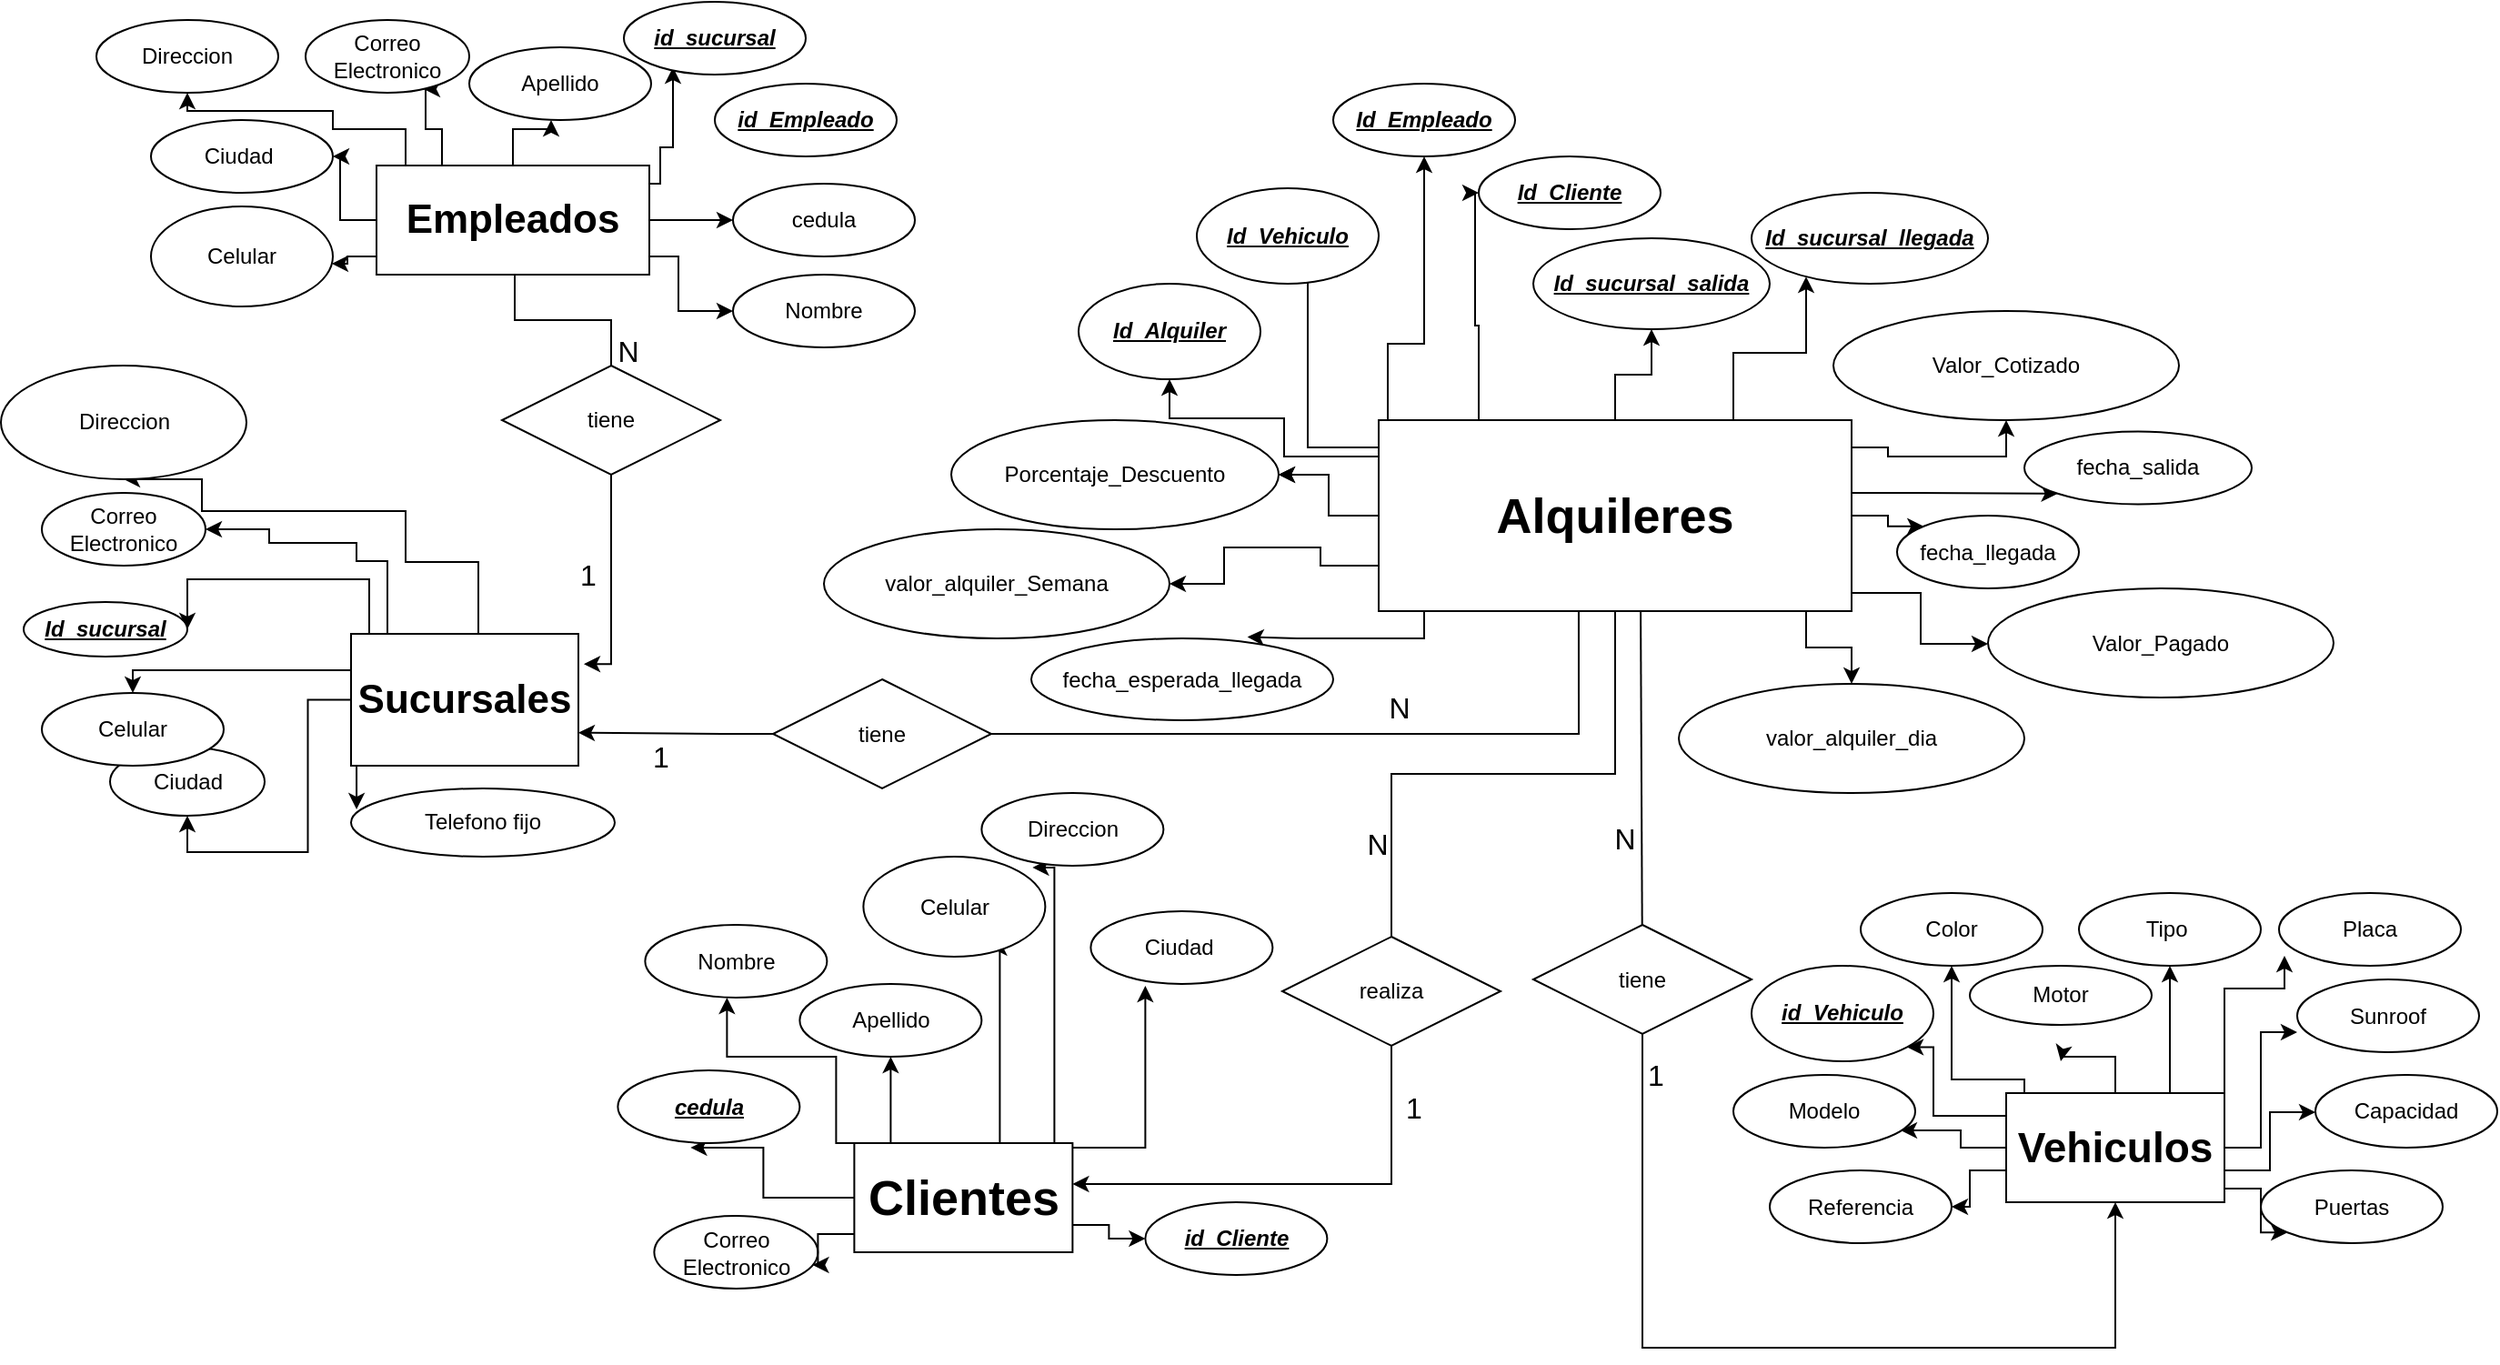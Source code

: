 <mxfile version="24.6.2" type="github">
  <diagram name="Página-1" id="tpEHTFUpxy3wLmJy6Rbm">
    <mxGraphModel dx="2191" dy="793" grid="0" gridSize="10" guides="1" tooltips="1" connect="1" arrows="1" fold="1" page="1" pageScale="1" pageWidth="827" pageHeight="1169" math="0" shadow="0">
      <root>
        <mxCell id="0" />
        <mxCell id="1" parent="0" />
        <mxCell id="yJ5vzZSeHwz34EKyvgHG-18" style="edgeStyle=orthogonalEdgeStyle;rounded=0;orthogonalLoop=1;jettySize=auto;html=1;entryX=0.5;entryY=1;entryDx=0;entryDy=0;" edge="1" parent="1" source="yJ5vzZSeHwz34EKyvgHG-6" target="yJ5vzZSeHwz34EKyvgHG-13">
          <mxGeometry relative="1" as="geometry" />
        </mxCell>
        <mxCell id="yJ5vzZSeHwz34EKyvgHG-21" style="edgeStyle=orthogonalEdgeStyle;rounded=0;orthogonalLoop=1;jettySize=auto;html=1;exitX=0;exitY=1;exitDx=0;exitDy=0;" edge="1" parent="1" source="yJ5vzZSeHwz34EKyvgHG-6" target="yJ5vzZSeHwz34EKyvgHG-14">
          <mxGeometry relative="1" as="geometry">
            <Array as="points">
              <mxPoint x="-150" y="457.5" />
              <mxPoint x="-150" y="457.5" />
            </Array>
          </mxGeometry>
        </mxCell>
        <mxCell id="yJ5vzZSeHwz34EKyvgHG-22" style="edgeStyle=orthogonalEdgeStyle;rounded=0;orthogonalLoop=1;jettySize=auto;html=1;entryX=1;entryY=0.5;entryDx=0;entryDy=0;" edge="1" parent="1" source="yJ5vzZSeHwz34EKyvgHG-6" target="yJ5vzZSeHwz34EKyvgHG-11">
          <mxGeometry relative="1" as="geometry">
            <Array as="points">
              <mxPoint x="-130" y="407.5" />
            </Array>
          </mxGeometry>
        </mxCell>
        <mxCell id="yJ5vzZSeHwz34EKyvgHG-24" style="edgeStyle=orthogonalEdgeStyle;rounded=0;orthogonalLoop=1;jettySize=auto;html=1;entryX=0.5;entryY=1;entryDx=0;entryDy=0;" edge="1" parent="1" source="yJ5vzZSeHwz34EKyvgHG-6" target="yJ5vzZSeHwz34EKyvgHG-15">
          <mxGeometry relative="1" as="geometry">
            <mxPoint x="-50" y="387.5" as="targetPoint" />
            <Array as="points">
              <mxPoint x="-70" y="398" />
              <mxPoint x="-110" y="398" />
              <mxPoint x="-110" y="370" />
              <mxPoint x="-222" y="370" />
            </Array>
          </mxGeometry>
        </mxCell>
        <mxCell id="yJ5vzZSeHwz34EKyvgHG-25" style="edgeStyle=orthogonalEdgeStyle;rounded=0;orthogonalLoop=1;jettySize=auto;html=1;entryX=0.021;entryY=0.307;entryDx=0;entryDy=0;entryPerimeter=0;exitX=1;exitY=0.25;exitDx=0;exitDy=0;" edge="1" parent="1" source="yJ5vzZSeHwz34EKyvgHG-6" target="yJ5vzZSeHwz34EKyvgHG-12">
          <mxGeometry relative="1" as="geometry">
            <Array as="points">
              <mxPoint x="-20" y="456" />
              <mxPoint x="-20" y="460" />
              <mxPoint x="-32" y="460" />
              <mxPoint x="-32" y="481" />
              <mxPoint x="-137" y="481" />
            </Array>
          </mxGeometry>
        </mxCell>
        <mxCell id="yJ5vzZSeHwz34EKyvgHG-6" value="&lt;b&gt;&lt;font style=&quot;font-size: 22px;&quot;&gt;Sucursales&lt;/font&gt;&lt;/b&gt;" style="whiteSpace=wrap;html=1;align=center;" vertex="1" parent="1">
          <mxGeometry x="-140" y="437.5" width="125" height="72.5" as="geometry" />
        </mxCell>
        <mxCell id="yJ5vzZSeHwz34EKyvgHG-35" style="edgeStyle=orthogonalEdgeStyle;rounded=0;orthogonalLoop=1;jettySize=auto;html=1;entryX=0;entryY=0.5;entryDx=0;entryDy=0;" edge="1" parent="1" source="yJ5vzZSeHwz34EKyvgHG-7" target="yJ5vzZSeHwz34EKyvgHG-28">
          <mxGeometry relative="1" as="geometry">
            <Array as="points">
              <mxPoint x="40" y="230" />
              <mxPoint x="40" y="260" />
            </Array>
          </mxGeometry>
        </mxCell>
        <mxCell id="yJ5vzZSeHwz34EKyvgHG-37" style="edgeStyle=orthogonalEdgeStyle;rounded=0;orthogonalLoop=1;jettySize=auto;html=1;entryX=0.5;entryY=1;entryDx=0;entryDy=0;" edge="1" parent="1" source="yJ5vzZSeHwz34EKyvgHG-7" target="yJ5vzZSeHwz34EKyvgHG-26">
          <mxGeometry relative="1" as="geometry">
            <mxPoint x="-110" y="160" as="targetPoint" />
            <Array as="points">
              <mxPoint x="-110" y="160" />
              <mxPoint x="-150" y="160" />
              <mxPoint x="-150" y="150" />
              <mxPoint x="-230" y="150" />
            </Array>
          </mxGeometry>
        </mxCell>
        <mxCell id="yJ5vzZSeHwz34EKyvgHG-38" style="edgeStyle=orthogonalEdgeStyle;rounded=0;orthogonalLoop=1;jettySize=auto;html=1;entryX=0.722;entryY=0.95;entryDx=0;entryDy=0;entryPerimeter=0;" edge="1" parent="1" source="yJ5vzZSeHwz34EKyvgHG-7" target="yJ5vzZSeHwz34EKyvgHG-34">
          <mxGeometry relative="1" as="geometry">
            <mxPoint x="-100" y="150" as="targetPoint" />
            <Array as="points">
              <mxPoint x="-90" y="160" />
              <mxPoint x="-99" y="160" />
            </Array>
          </mxGeometry>
        </mxCell>
        <mxCell id="yJ5vzZSeHwz34EKyvgHG-39" style="edgeStyle=orthogonalEdgeStyle;rounded=0;orthogonalLoop=1;jettySize=auto;html=1;entryX=0.27;entryY=0.9;entryDx=0;entryDy=0;entryPerimeter=0;" edge="1" parent="1" source="yJ5vzZSeHwz34EKyvgHG-7" target="yJ5vzZSeHwz34EKyvgHG-30">
          <mxGeometry relative="1" as="geometry">
            <Array as="points">
              <mxPoint x="30" y="190" />
              <mxPoint x="30" y="170" />
              <mxPoint x="37" y="170" />
            </Array>
          </mxGeometry>
        </mxCell>
        <mxCell id="yJ5vzZSeHwz34EKyvgHG-40" style="edgeStyle=orthogonalEdgeStyle;rounded=0;orthogonalLoop=1;jettySize=auto;html=1;entryX=0;entryY=0.5;entryDx=0;entryDy=0;" edge="1" parent="1" target="yJ5vzZSeHwz34EKyvgHG-29">
          <mxGeometry relative="1" as="geometry">
            <mxPoint x="-30" y="210" as="sourcePoint" />
            <mxPoint x="100" y="190" as="targetPoint" />
            <Array as="points">
              <mxPoint x="60" y="210" />
              <mxPoint x="60" y="210" />
            </Array>
          </mxGeometry>
        </mxCell>
        <mxCell id="yJ5vzZSeHwz34EKyvgHG-42" style="edgeStyle=orthogonalEdgeStyle;rounded=0;orthogonalLoop=1;jettySize=auto;html=1;entryX=0.45;entryY=1;entryDx=0;entryDy=0;entryPerimeter=0;" edge="1" parent="1" source="yJ5vzZSeHwz34EKyvgHG-7" target="yJ5vzZSeHwz34EKyvgHG-27">
          <mxGeometry relative="1" as="geometry">
            <Array as="points" />
          </mxGeometry>
        </mxCell>
        <mxCell id="yJ5vzZSeHwz34EKyvgHG-7" value="&lt;font style=&quot;font-size: 22px;&quot;&gt;Empleados&lt;/font&gt;" style="whiteSpace=wrap;html=1;align=center;fontStyle=1;fontSize=17;" vertex="1" parent="1">
          <mxGeometry x="-126" y="180" width="150" height="60" as="geometry" />
        </mxCell>
        <mxCell id="yJ5vzZSeHwz34EKyvgHG-50" style="edgeStyle=orthogonalEdgeStyle;rounded=0;orthogonalLoop=1;jettySize=auto;html=1;" edge="1" parent="1" source="yJ5vzZSeHwz34EKyvgHG-8">
          <mxGeometry relative="1" as="geometry">
            <mxPoint x="46.69" y="720" as="targetPoint" />
            <Array as="points">
              <mxPoint x="86.69" y="747.5" />
            </Array>
          </mxGeometry>
        </mxCell>
        <mxCell id="yJ5vzZSeHwz34EKyvgHG-52" style="edgeStyle=orthogonalEdgeStyle;rounded=0;orthogonalLoop=1;jettySize=auto;html=1;entryX=0.5;entryY=1;entryDx=0;entryDy=0;" edge="1" parent="1" source="yJ5vzZSeHwz34EKyvgHG-8" target="yJ5vzZSeHwz34EKyvgHG-45">
          <mxGeometry relative="1" as="geometry">
            <Array as="points">
              <mxPoint x="156.69" y="680" />
              <mxPoint x="156.69" y="680" />
            </Array>
          </mxGeometry>
        </mxCell>
        <mxCell id="yJ5vzZSeHwz34EKyvgHG-53" style="edgeStyle=orthogonalEdgeStyle;rounded=0;orthogonalLoop=1;jettySize=auto;html=1;entryX=0.7;entryY=0.909;entryDx=0;entryDy=0;entryPerimeter=0;" edge="1" parent="1" source="yJ5vzZSeHwz34EKyvgHG-8" target="yJ5vzZSeHwz34EKyvgHG-48">
          <mxGeometry relative="1" as="geometry">
            <Array as="points">
              <mxPoint x="216.69" y="610" />
            </Array>
          </mxGeometry>
        </mxCell>
        <mxCell id="yJ5vzZSeHwz34EKyvgHG-54" style="edgeStyle=orthogonalEdgeStyle;rounded=0;orthogonalLoop=1;jettySize=auto;html=1;entryX=0.28;entryY=1.025;entryDx=0;entryDy=0;entryPerimeter=0;" edge="1" parent="1" source="yJ5vzZSeHwz34EKyvgHG-8" target="yJ5vzZSeHwz34EKyvgHG-46">
          <mxGeometry relative="1" as="geometry">
            <mxPoint x="246.69" y="640" as="targetPoint" />
            <Array as="points">
              <mxPoint x="246.69" y="566" />
            </Array>
          </mxGeometry>
        </mxCell>
        <mxCell id="yJ5vzZSeHwz34EKyvgHG-140" style="edgeStyle=orthogonalEdgeStyle;rounded=0;orthogonalLoop=1;jettySize=auto;html=1;exitX=1;exitY=0.75;exitDx=0;exitDy=0;entryX=0;entryY=0.5;entryDx=0;entryDy=0;" edge="1" parent="1" source="yJ5vzZSeHwz34EKyvgHG-8" target="yJ5vzZSeHwz34EKyvgHG-70">
          <mxGeometry relative="1" as="geometry" />
        </mxCell>
        <mxCell id="yJ5vzZSeHwz34EKyvgHG-8" value="&lt;font style=&quot;font-size: 27px;&quot;&gt;&lt;b&gt;Clientes&lt;/b&gt;&lt;/font&gt;" style="whiteSpace=wrap;html=1;align=center;" vertex="1" parent="1">
          <mxGeometry x="136.69" y="717.5" width="120" height="60" as="geometry" />
        </mxCell>
        <mxCell id="yJ5vzZSeHwz34EKyvgHG-108" style="edgeStyle=orthogonalEdgeStyle;rounded=0;orthogonalLoop=1;jettySize=auto;html=1;" edge="1" parent="1" source="yJ5vzZSeHwz34EKyvgHG-9" target="yJ5vzZSeHwz34EKyvgHG-96">
          <mxGeometry relative="1" as="geometry">
            <Array as="points">
              <mxPoint x="620" y="283" />
              <mxPoint x="660" y="283" />
            </Array>
          </mxGeometry>
        </mxCell>
        <mxCell id="yJ5vzZSeHwz34EKyvgHG-110" style="edgeStyle=orthogonalEdgeStyle;rounded=0;orthogonalLoop=1;jettySize=auto;html=1;" edge="1" parent="1" source="yJ5vzZSeHwz34EKyvgHG-9" target="yJ5vzZSeHwz34EKyvgHG-102">
          <mxGeometry relative="1" as="geometry">
            <Array as="points">
              <mxPoint x="705" y="335" />
              <mxPoint x="705" y="340" />
              <mxPoint x="770" y="340" />
            </Array>
          </mxGeometry>
        </mxCell>
        <mxCell id="yJ5vzZSeHwz34EKyvgHG-111" style="edgeStyle=orthogonalEdgeStyle;rounded=0;orthogonalLoop=1;jettySize=auto;html=1;entryX=0;entryY=1;entryDx=0;entryDy=0;" edge="1" parent="1" source="yJ5vzZSeHwz34EKyvgHG-9" target="yJ5vzZSeHwz34EKyvgHG-98">
          <mxGeometry relative="1" as="geometry">
            <Array as="points">
              <mxPoint x="720" y="360" />
              <mxPoint x="720" y="360" />
            </Array>
          </mxGeometry>
        </mxCell>
        <mxCell id="yJ5vzZSeHwz34EKyvgHG-112" style="edgeStyle=orthogonalEdgeStyle;rounded=0;orthogonalLoop=1;jettySize=auto;html=1;entryX=0;entryY=0;entryDx=0;entryDy=0;" edge="1" parent="1" source="yJ5vzZSeHwz34EKyvgHG-9" target="yJ5vzZSeHwz34EKyvgHG-99">
          <mxGeometry relative="1" as="geometry" />
        </mxCell>
        <mxCell id="yJ5vzZSeHwz34EKyvgHG-113" style="edgeStyle=orthogonalEdgeStyle;rounded=0;orthogonalLoop=1;jettySize=auto;html=1;" edge="1" parent="1" source="yJ5vzZSeHwz34EKyvgHG-9" target="yJ5vzZSeHwz34EKyvgHG-103">
          <mxGeometry relative="1" as="geometry">
            <Array as="points">
              <mxPoint x="723" y="415" />
              <mxPoint x="723" y="443" />
            </Array>
          </mxGeometry>
        </mxCell>
        <mxCell id="yJ5vzZSeHwz34EKyvgHG-114" style="edgeStyle=orthogonalEdgeStyle;rounded=0;orthogonalLoop=1;jettySize=auto;html=1;" edge="1" parent="1" source="yJ5vzZSeHwz34EKyvgHG-9" target="yJ5vzZSeHwz34EKyvgHG-101">
          <mxGeometry relative="1" as="geometry">
            <Array as="points">
              <mxPoint x="660" y="445" />
              <mxPoint x="685" y="445" />
            </Array>
          </mxGeometry>
        </mxCell>
        <mxCell id="yJ5vzZSeHwz34EKyvgHG-116" style="edgeStyle=orthogonalEdgeStyle;rounded=0;orthogonalLoop=1;jettySize=auto;html=1;entryX=1;entryY=0.5;entryDx=0;entryDy=0;" edge="1" parent="1" source="yJ5vzZSeHwz34EKyvgHG-9" target="yJ5vzZSeHwz34EKyvgHG-104">
          <mxGeometry relative="1" as="geometry">
            <mxPoint x="360" y="455" as="targetPoint" />
            <Array as="points">
              <mxPoint x="393" y="400" />
              <mxPoint x="393" y="390" />
              <mxPoint x="340" y="390" />
            </Array>
          </mxGeometry>
        </mxCell>
        <mxCell id="yJ5vzZSeHwz34EKyvgHG-118" style="edgeStyle=orthogonalEdgeStyle;rounded=0;orthogonalLoop=1;jettySize=auto;html=1;" edge="1" parent="1" source="yJ5vzZSeHwz34EKyvgHG-9" target="yJ5vzZSeHwz34EKyvgHG-95">
          <mxGeometry relative="1" as="geometry" />
        </mxCell>
        <mxCell id="yJ5vzZSeHwz34EKyvgHG-119" style="edgeStyle=orthogonalEdgeStyle;rounded=0;orthogonalLoop=1;jettySize=auto;html=1;" edge="1" parent="1" source="yJ5vzZSeHwz34EKyvgHG-9" target="yJ5vzZSeHwz34EKyvgHG-105">
          <mxGeometry relative="1" as="geometry" />
        </mxCell>
        <mxCell id="yJ5vzZSeHwz34EKyvgHG-120" style="edgeStyle=orthogonalEdgeStyle;rounded=0;orthogonalLoop=1;jettySize=auto;html=1;" edge="1" parent="1" source="yJ5vzZSeHwz34EKyvgHG-9" target="yJ5vzZSeHwz34EKyvgHG-97">
          <mxGeometry relative="1" as="geometry">
            <Array as="points">
              <mxPoint x="373" y="340" />
              <mxPoint x="373" y="319" />
              <mxPoint x="310" y="319" />
            </Array>
          </mxGeometry>
        </mxCell>
        <mxCell id="yJ5vzZSeHwz34EKyvgHG-121" value="" style="edgeStyle=orthogonalEdgeStyle;rounded=0;orthogonalLoop=1;jettySize=auto;html=1;" edge="1" parent="1" source="yJ5vzZSeHwz34EKyvgHG-9" target="yJ5vzZSeHwz34EKyvgHG-105">
          <mxGeometry relative="1" as="geometry" />
        </mxCell>
        <mxCell id="yJ5vzZSeHwz34EKyvgHG-122" style="edgeStyle=orthogonalEdgeStyle;rounded=0;orthogonalLoop=1;jettySize=auto;html=1;entryX=1;entryY=1;entryDx=0;entryDy=0;" edge="1" parent="1" source="yJ5vzZSeHwz34EKyvgHG-9" target="yJ5vzZSeHwz34EKyvgHG-93">
          <mxGeometry relative="1" as="geometry">
            <Array as="points">
              <mxPoint x="386" y="335" />
            </Array>
          </mxGeometry>
        </mxCell>
        <mxCell id="yJ5vzZSeHwz34EKyvgHG-135" style="edgeStyle=orthogonalEdgeStyle;rounded=0;orthogonalLoop=1;jettySize=auto;html=1;exitX=0.5;exitY=1;exitDx=0;exitDy=0;entryX=0.5;entryY=1;entryDx=0;entryDy=0;" edge="1" parent="1" source="yJ5vzZSeHwz34EKyvgHG-136" target="yJ5vzZSeHwz34EKyvgHG-10">
          <mxGeometry relative="1" as="geometry">
            <Array as="points">
              <mxPoint x="570" y="830" />
              <mxPoint x="830" y="830" />
            </Array>
          </mxGeometry>
        </mxCell>
        <mxCell id="yJ5vzZSeHwz34EKyvgHG-142" style="edgeStyle=orthogonalEdgeStyle;rounded=0;orthogonalLoop=1;jettySize=auto;html=1;strokeColor=default;endArrow=none;endFill=0;" edge="1" parent="1" source="yJ5vzZSeHwz34EKyvgHG-9" target="yJ5vzZSeHwz34EKyvgHG-141">
          <mxGeometry relative="1" as="geometry" />
        </mxCell>
        <mxCell id="yJ5vzZSeHwz34EKyvgHG-9" value="&lt;b&gt;&lt;font style=&quot;font-size: 27px;&quot;&gt;Alquileres&lt;/font&gt;&lt;/b&gt;" style="whiteSpace=wrap;html=1;align=center;" vertex="1" parent="1">
          <mxGeometry x="425" y="320" width="260" height="105" as="geometry" />
        </mxCell>
        <mxCell id="yJ5vzZSeHwz34EKyvgHG-73" style="edgeStyle=orthogonalEdgeStyle;rounded=0;orthogonalLoop=1;jettySize=auto;html=1;entryX=1;entryY=1;entryDx=0;entryDy=0;" edge="1" parent="1" source="yJ5vzZSeHwz34EKyvgHG-10" target="yJ5vzZSeHwz34EKyvgHG-72">
          <mxGeometry relative="1" as="geometry">
            <Array as="points">
              <mxPoint x="730" y="702.5" />
              <mxPoint x="730" y="664.5" />
            </Array>
          </mxGeometry>
        </mxCell>
        <mxCell id="yJ5vzZSeHwz34EKyvgHG-76" style="edgeStyle=orthogonalEdgeStyle;rounded=0;orthogonalLoop=1;jettySize=auto;html=1;" edge="1" parent="1" source="yJ5vzZSeHwz34EKyvgHG-10" target="yJ5vzZSeHwz34EKyvgHG-65">
          <mxGeometry relative="1" as="geometry">
            <Array as="points">
              <mxPoint x="750" y="732.5" />
              <mxPoint x="750" y="752.5" />
            </Array>
          </mxGeometry>
        </mxCell>
        <mxCell id="yJ5vzZSeHwz34EKyvgHG-77" style="edgeStyle=orthogonalEdgeStyle;rounded=0;orthogonalLoop=1;jettySize=auto;html=1;" edge="1" parent="1" source="yJ5vzZSeHwz34EKyvgHG-10">
          <mxGeometry relative="1" as="geometry">
            <mxPoint x="800" y="672.5" as="targetPoint" />
          </mxGeometry>
        </mxCell>
        <mxCell id="yJ5vzZSeHwz34EKyvgHG-78" style="edgeStyle=orthogonalEdgeStyle;rounded=0;orthogonalLoop=1;jettySize=auto;html=1;entryX=0.5;entryY=1;entryDx=0;entryDy=0;" edge="1" parent="1" source="yJ5vzZSeHwz34EKyvgHG-10" target="yJ5vzZSeHwz34EKyvgHG-59">
          <mxGeometry relative="1" as="geometry">
            <Array as="points">
              <mxPoint x="780" y="682.5" />
              <mxPoint x="740" y="682.5" />
            </Array>
          </mxGeometry>
        </mxCell>
        <mxCell id="yJ5vzZSeHwz34EKyvgHG-79" style="edgeStyle=orthogonalEdgeStyle;rounded=0;orthogonalLoop=1;jettySize=auto;html=1;" edge="1" parent="1" source="yJ5vzZSeHwz34EKyvgHG-10" target="yJ5vzZSeHwz34EKyvgHG-67">
          <mxGeometry relative="1" as="geometry">
            <Array as="points">
              <mxPoint x="860" y="672.5" />
              <mxPoint x="860" y="672.5" />
            </Array>
          </mxGeometry>
        </mxCell>
        <mxCell id="yJ5vzZSeHwz34EKyvgHG-82" style="edgeStyle=orthogonalEdgeStyle;rounded=0;orthogonalLoop=1;jettySize=auto;html=1;" edge="1" parent="1" source="yJ5vzZSeHwz34EKyvgHG-10" target="yJ5vzZSeHwz34EKyvgHG-62">
          <mxGeometry relative="1" as="geometry">
            <Array as="points">
              <mxPoint x="915" y="732.5" />
              <mxPoint x="915" y="700.5" />
            </Array>
          </mxGeometry>
        </mxCell>
        <mxCell id="yJ5vzZSeHwz34EKyvgHG-83" style="edgeStyle=orthogonalEdgeStyle;rounded=0;orthogonalLoop=1;jettySize=auto;html=1;entryX=0;entryY=1;entryDx=0;entryDy=0;" edge="1" parent="1" source="yJ5vzZSeHwz34EKyvgHG-10" target="yJ5vzZSeHwz34EKyvgHG-63">
          <mxGeometry relative="1" as="geometry">
            <Array as="points">
              <mxPoint x="910" y="742.5" />
              <mxPoint x="910" y="766.5" />
            </Array>
          </mxGeometry>
        </mxCell>
        <mxCell id="yJ5vzZSeHwz34EKyvgHG-10" value="&lt;font style=&quot;font-size: 23px;&quot;&gt;&lt;b&gt;Vehiculos&lt;/b&gt;&lt;/font&gt;" style="whiteSpace=wrap;html=1;align=center;" vertex="1" parent="1">
          <mxGeometry x="770" y="690" width="120" height="60" as="geometry" />
        </mxCell>
        <mxCell id="yJ5vzZSeHwz34EKyvgHG-11" value="&lt;b&gt;&lt;i&gt;&lt;u&gt;Id_sucursal&lt;/u&gt;&lt;/i&gt;&lt;/b&gt;" style="ellipse;whiteSpace=wrap;html=1;align=center;" vertex="1" parent="1">
          <mxGeometry x="-320" y="420" width="90" height="30" as="geometry" />
        </mxCell>
        <mxCell id="yJ5vzZSeHwz34EKyvgHG-12" value="Telefono fijo" style="ellipse;whiteSpace=wrap;html=1;align=center;" vertex="1" parent="1">
          <mxGeometry x="-140" y="522.5" width="145" height="37.5" as="geometry" />
        </mxCell>
        <mxCell id="yJ5vzZSeHwz34EKyvgHG-13" value="Ciudad" style="ellipse;whiteSpace=wrap;html=1;align=center;" vertex="1" parent="1">
          <mxGeometry x="-272.5" y="500" width="85" height="37.5" as="geometry" />
        </mxCell>
        <mxCell id="yJ5vzZSeHwz34EKyvgHG-14" value="Celular" style="ellipse;whiteSpace=wrap;html=1;align=center;" vertex="1" parent="1">
          <mxGeometry x="-310" y="470" width="100" height="40" as="geometry" />
        </mxCell>
        <mxCell id="yJ5vzZSeHwz34EKyvgHG-15" value="Direccion" style="ellipse;whiteSpace=wrap;html=1;align=center;" vertex="1" parent="1">
          <mxGeometry x="-332.5" y="290" width="135" height="62.5" as="geometry" />
        </mxCell>
        <mxCell id="yJ5vzZSeHwz34EKyvgHG-17" value="Correo Electronico" style="ellipse;whiteSpace=wrap;html=1;align=center;" vertex="1" parent="1">
          <mxGeometry x="-310" y="360" width="90" height="40" as="geometry" />
        </mxCell>
        <mxCell id="yJ5vzZSeHwz34EKyvgHG-23" style="edgeStyle=orthogonalEdgeStyle;rounded=0;orthogonalLoop=1;jettySize=auto;html=1;" edge="1" parent="1" source="yJ5vzZSeHwz34EKyvgHG-6" target="yJ5vzZSeHwz34EKyvgHG-17">
          <mxGeometry relative="1" as="geometry">
            <Array as="points">
              <mxPoint x="-120" y="397.5" />
              <mxPoint x="-137" y="397.5" />
              <mxPoint x="-137" y="387.5" />
              <mxPoint x="-185" y="387.5" />
            </Array>
          </mxGeometry>
        </mxCell>
        <mxCell id="yJ5vzZSeHwz34EKyvgHG-26" value="Direccion" style="ellipse;whiteSpace=wrap;html=1;align=center;" vertex="1" parent="1">
          <mxGeometry x="-280" y="100" width="100" height="40" as="geometry" />
        </mxCell>
        <mxCell id="yJ5vzZSeHwz34EKyvgHG-27" value="Apellido" style="ellipse;whiteSpace=wrap;html=1;align=center;" vertex="1" parent="1">
          <mxGeometry x="-75" y="115" width="100" height="40" as="geometry" />
        </mxCell>
        <mxCell id="yJ5vzZSeHwz34EKyvgHG-28" value="Nombre" style="ellipse;whiteSpace=wrap;html=1;align=center;" vertex="1" parent="1">
          <mxGeometry x="70" y="240" width="100" height="40" as="geometry" />
        </mxCell>
        <mxCell id="yJ5vzZSeHwz34EKyvgHG-29" value="&lt;span style=&quot;font-weight: normal;&quot;&gt;cedula&lt;/span&gt;" style="ellipse;whiteSpace=wrap;html=1;align=center;fontStyle=1" vertex="1" parent="1">
          <mxGeometry x="70" y="190" width="100" height="40" as="geometry" />
        </mxCell>
        <mxCell id="yJ5vzZSeHwz34EKyvgHG-30" value="&lt;b&gt;&lt;i&gt;&lt;u&gt;id_sucursal&lt;/u&gt;&lt;/i&gt;&lt;/b&gt;" style="ellipse;whiteSpace=wrap;html=1;align=center;" vertex="1" parent="1">
          <mxGeometry x="10" y="90" width="100" height="40" as="geometry" />
        </mxCell>
        <mxCell id="yJ5vzZSeHwz34EKyvgHG-33" value="Celular" style="ellipse;whiteSpace=wrap;html=1;align=center;" vertex="1" parent="1">
          <mxGeometry x="-250" y="202.5" width="100" height="55" as="geometry" />
        </mxCell>
        <mxCell id="yJ5vzZSeHwz34EKyvgHG-34" value="Correo Electronico" style="ellipse;whiteSpace=wrap;html=1;align=center;" vertex="1" parent="1">
          <mxGeometry x="-165" y="100" width="90" height="40" as="geometry" />
        </mxCell>
        <mxCell id="yJ5vzZSeHwz34EKyvgHG-36" style="edgeStyle=orthogonalEdgeStyle;rounded=0;orthogonalLoop=1;jettySize=auto;html=1;" edge="1" parent="1" source="yJ5vzZSeHwz34EKyvgHG-7" target="yJ5vzZSeHwz34EKyvgHG-33">
          <mxGeometry relative="1" as="geometry">
            <Array as="points">
              <mxPoint x="-142" y="230" />
              <mxPoint x="-142" y="234" />
            </Array>
          </mxGeometry>
        </mxCell>
        <mxCell id="yJ5vzZSeHwz34EKyvgHG-41" value="" style="edgeStyle=orthogonalEdgeStyle;rounded=0;orthogonalLoop=1;jettySize=auto;html=1;" edge="1" parent="1" source="yJ5vzZSeHwz34EKyvgHG-7" target="yJ5vzZSeHwz34EKyvgHG-32">
          <mxGeometry relative="1" as="geometry">
            <mxPoint x="-110" y="210" as="sourcePoint" />
            <mxPoint x="-230" y="140" as="targetPoint" />
          </mxGeometry>
        </mxCell>
        <mxCell id="yJ5vzZSeHwz34EKyvgHG-32" value="Ciudad&amp;nbsp;" style="ellipse;whiteSpace=wrap;html=1;align=center;" vertex="1" parent="1">
          <mxGeometry x="-250" y="155" width="100" height="40" as="geometry" />
        </mxCell>
        <mxCell id="yJ5vzZSeHwz34EKyvgHG-43" value="&lt;i&gt;&lt;u&gt;cedula&lt;/u&gt;&lt;/i&gt;" style="ellipse;whiteSpace=wrap;html=1;align=center;fontStyle=1" vertex="1" parent="1">
          <mxGeometry x="6.69" y="677.5" width="100" height="40" as="geometry" />
        </mxCell>
        <mxCell id="yJ5vzZSeHwz34EKyvgHG-44" value="Nombre" style="ellipse;whiteSpace=wrap;html=1;align=center;" vertex="1" parent="1">
          <mxGeometry x="21.69" y="597.5" width="100" height="40" as="geometry" />
        </mxCell>
        <mxCell id="yJ5vzZSeHwz34EKyvgHG-45" value="Apellido" style="ellipse;whiteSpace=wrap;html=1;align=center;" vertex="1" parent="1">
          <mxGeometry x="106.69" y="630" width="100" height="40" as="geometry" />
        </mxCell>
        <mxCell id="yJ5vzZSeHwz34EKyvgHG-46" value="Direccion" style="ellipse;whiteSpace=wrap;html=1;align=center;" vertex="1" parent="1">
          <mxGeometry x="206.69" y="525" width="100" height="40" as="geometry" />
        </mxCell>
        <mxCell id="yJ5vzZSeHwz34EKyvgHG-47" value="Ciudad&amp;nbsp;" style="ellipse;whiteSpace=wrap;html=1;align=center;" vertex="1" parent="1">
          <mxGeometry x="266.69" y="590" width="100" height="40" as="geometry" />
        </mxCell>
        <mxCell id="yJ5vzZSeHwz34EKyvgHG-48" value="Celular" style="ellipse;whiteSpace=wrap;html=1;align=center;" vertex="1" parent="1">
          <mxGeometry x="141.69" y="560" width="100" height="55" as="geometry" />
        </mxCell>
        <mxCell id="yJ5vzZSeHwz34EKyvgHG-49" value="Correo Electronico" style="ellipse;whiteSpace=wrap;html=1;align=center;" vertex="1" parent="1">
          <mxGeometry x="26.69" y="757.5" width="90" height="40" as="geometry" />
        </mxCell>
        <mxCell id="yJ5vzZSeHwz34EKyvgHG-51" style="edgeStyle=orthogonalEdgeStyle;rounded=0;orthogonalLoop=1;jettySize=auto;html=1;entryX=0.59;entryY=1;entryDx=0;entryDy=0;entryPerimeter=0;" edge="1" parent="1">
          <mxGeometry relative="1" as="geometry">
            <mxPoint x="182.69" y="717.5" as="sourcePoint" />
            <mxPoint x="66.69" y="637.5" as="targetPoint" />
            <Array as="points">
              <mxPoint x="126.69" y="718" />
              <mxPoint x="126.69" y="670" />
              <mxPoint x="66.69" y="670" />
            </Array>
          </mxGeometry>
        </mxCell>
        <mxCell id="yJ5vzZSeHwz34EKyvgHG-55" style="edgeStyle=orthogonalEdgeStyle;rounded=0;orthogonalLoop=1;jettySize=auto;html=1;entryX=0.967;entryY=0.675;entryDx=0;entryDy=0;entryPerimeter=0;" edge="1" parent="1" source="yJ5vzZSeHwz34EKyvgHG-8" target="yJ5vzZSeHwz34EKyvgHG-49">
          <mxGeometry relative="1" as="geometry">
            <Array as="points">
              <mxPoint x="116.69" y="767.5" />
              <mxPoint x="116.69" y="784.5" />
            </Array>
          </mxGeometry>
        </mxCell>
        <mxCell id="yJ5vzZSeHwz34EKyvgHG-58" style="edgeStyle=orthogonalEdgeStyle;rounded=0;orthogonalLoop=1;jettySize=auto;html=1;entryX=0.3;entryY=1.025;entryDx=0;entryDy=0;entryPerimeter=0;" edge="1" parent="1" source="yJ5vzZSeHwz34EKyvgHG-8" target="yJ5vzZSeHwz34EKyvgHG-47">
          <mxGeometry relative="1" as="geometry">
            <Array as="points">
              <mxPoint x="296.69" y="720" />
            </Array>
          </mxGeometry>
        </mxCell>
        <mxCell id="yJ5vzZSeHwz34EKyvgHG-59" value="Color" style="ellipse;whiteSpace=wrap;html=1;align=center;" vertex="1" parent="1">
          <mxGeometry x="690" y="580" width="100" height="40" as="geometry" />
        </mxCell>
        <mxCell id="yJ5vzZSeHwz34EKyvgHG-60" value="Motor" style="ellipse;whiteSpace=wrap;html=1;align=center;" vertex="1" parent="1">
          <mxGeometry x="750" y="620" width="100" height="32.5" as="geometry" />
        </mxCell>
        <mxCell id="yJ5vzZSeHwz34EKyvgHG-61" value="Sunroof" style="ellipse;whiteSpace=wrap;html=1;align=center;" vertex="1" parent="1">
          <mxGeometry x="930" y="627.5" width="100" height="40" as="geometry" />
        </mxCell>
        <mxCell id="yJ5vzZSeHwz34EKyvgHG-62" value="Capacidad" style="ellipse;whiteSpace=wrap;html=1;align=center;" vertex="1" parent="1">
          <mxGeometry x="940" y="680" width="100" height="40" as="geometry" />
        </mxCell>
        <mxCell id="yJ5vzZSeHwz34EKyvgHG-63" value="Puertas" style="ellipse;whiteSpace=wrap;html=1;align=center;" vertex="1" parent="1">
          <mxGeometry x="910" y="732.5" width="100" height="40" as="geometry" />
        </mxCell>
        <mxCell id="yJ5vzZSeHwz34EKyvgHG-64" value="Modelo" style="ellipse;whiteSpace=wrap;html=1;align=center;" vertex="1" parent="1">
          <mxGeometry x="620" y="680" width="100" height="40" as="geometry" />
        </mxCell>
        <mxCell id="yJ5vzZSeHwz34EKyvgHG-65" value="Referencia" style="ellipse;whiteSpace=wrap;html=1;align=center;" vertex="1" parent="1">
          <mxGeometry x="640" y="732.5" width="100" height="40" as="geometry" />
        </mxCell>
        <mxCell id="yJ5vzZSeHwz34EKyvgHG-66" value="Placa" style="ellipse;whiteSpace=wrap;html=1;align=center;" vertex="1" parent="1">
          <mxGeometry x="920" y="580" width="100" height="40" as="geometry" />
        </mxCell>
        <mxCell id="yJ5vzZSeHwz34EKyvgHG-67" value="Tipo&amp;nbsp;" style="ellipse;whiteSpace=wrap;html=1;align=center;" vertex="1" parent="1">
          <mxGeometry x="810" y="580" width="100" height="40" as="geometry" />
        </mxCell>
        <mxCell id="yJ5vzZSeHwz34EKyvgHG-69" value="&lt;b&gt;&lt;i&gt;&lt;u&gt;id_Empleado&lt;/u&gt;&lt;/i&gt;&lt;/b&gt;" style="ellipse;whiteSpace=wrap;html=1;align=center;" vertex="1" parent="1">
          <mxGeometry x="60" y="135" width="100" height="40" as="geometry" />
        </mxCell>
        <mxCell id="yJ5vzZSeHwz34EKyvgHG-70" value="&lt;b&gt;&lt;i&gt;&lt;u&gt;id_Cliente&lt;/u&gt;&lt;/i&gt;&lt;/b&gt;" style="ellipse;whiteSpace=wrap;html=1;align=center;" vertex="1" parent="1">
          <mxGeometry x="296.69" y="750" width="100" height="40" as="geometry" />
        </mxCell>
        <mxCell id="yJ5vzZSeHwz34EKyvgHG-72" value="&lt;b&gt;&lt;i&gt;&lt;u&gt;id_Vehiculo&lt;/u&gt;&lt;/i&gt;&lt;/b&gt;" style="ellipse;whiteSpace=wrap;html=1;align=center;" vertex="1" parent="1">
          <mxGeometry x="630" y="620" width="100" height="52.5" as="geometry" />
        </mxCell>
        <mxCell id="yJ5vzZSeHwz34EKyvgHG-75" style="edgeStyle=orthogonalEdgeStyle;rounded=0;orthogonalLoop=1;jettySize=auto;html=1;entryX=0.92;entryY=0.763;entryDx=0;entryDy=0;entryPerimeter=0;" edge="1" parent="1" source="yJ5vzZSeHwz34EKyvgHG-10" target="yJ5vzZSeHwz34EKyvgHG-64">
          <mxGeometry relative="1" as="geometry" />
        </mxCell>
        <mxCell id="yJ5vzZSeHwz34EKyvgHG-80" style="edgeStyle=orthogonalEdgeStyle;rounded=0;orthogonalLoop=1;jettySize=auto;html=1;entryX=0.03;entryY=0.863;entryDx=0;entryDy=0;entryPerimeter=0;" edge="1" parent="1" source="yJ5vzZSeHwz34EKyvgHG-10" target="yJ5vzZSeHwz34EKyvgHG-66">
          <mxGeometry relative="1" as="geometry">
            <Array as="points">
              <mxPoint x="890" y="632.5" />
              <mxPoint x="923" y="632.5" />
            </Array>
          </mxGeometry>
        </mxCell>
        <mxCell id="yJ5vzZSeHwz34EKyvgHG-81" style="edgeStyle=orthogonalEdgeStyle;rounded=0;orthogonalLoop=1;jettySize=auto;html=1;entryX=0;entryY=0.725;entryDx=0;entryDy=0;entryPerimeter=0;" edge="1" parent="1" source="yJ5vzZSeHwz34EKyvgHG-10" target="yJ5vzZSeHwz34EKyvgHG-61">
          <mxGeometry relative="1" as="geometry" />
        </mxCell>
        <mxCell id="yJ5vzZSeHwz34EKyvgHG-92" value="&lt;b&gt;&lt;i&gt;&lt;u&gt;Id_Empleado&lt;/u&gt;&lt;/i&gt;&lt;/b&gt;" style="ellipse;whiteSpace=wrap;html=1;align=center;" vertex="1" parent="1">
          <mxGeometry x="400" y="135" width="100" height="40" as="geometry" />
        </mxCell>
        <mxCell id="yJ5vzZSeHwz34EKyvgHG-93" value="&lt;b&gt;&lt;i&gt;&lt;u&gt;Id_Vehiculo&lt;/u&gt;&lt;/i&gt;&lt;/b&gt;" style="ellipse;whiteSpace=wrap;html=1;align=center;" vertex="1" parent="1">
          <mxGeometry x="325" y="192.5" width="100" height="52.5" as="geometry" />
        </mxCell>
        <mxCell id="yJ5vzZSeHwz34EKyvgHG-94" value="&lt;b&gt;&lt;i&gt;&lt;u&gt;Id_Cliente&lt;/u&gt;&lt;/i&gt;&lt;/b&gt;" style="ellipse;whiteSpace=wrap;html=1;align=center;" vertex="1" parent="1">
          <mxGeometry x="480" y="175" width="100" height="40" as="geometry" />
        </mxCell>
        <mxCell id="yJ5vzZSeHwz34EKyvgHG-95" value="&lt;b&gt;&lt;i&gt;&lt;u&gt;Id_sucursal_salida&lt;/u&gt;&lt;/i&gt;&lt;/b&gt;" style="ellipse;whiteSpace=wrap;html=1;align=center;" vertex="1" parent="1">
          <mxGeometry x="510" y="220" width="130" height="50" as="geometry" />
        </mxCell>
        <mxCell id="yJ5vzZSeHwz34EKyvgHG-96" value="&lt;b&gt;&lt;i&gt;&lt;u&gt;Id_sucursal_llegada&lt;/u&gt;&lt;/i&gt;&lt;/b&gt;" style="ellipse;whiteSpace=wrap;html=1;align=center;" vertex="1" parent="1">
          <mxGeometry x="630" y="195" width="130" height="50" as="geometry" />
        </mxCell>
        <mxCell id="yJ5vzZSeHwz34EKyvgHG-97" value="&lt;b&gt;&lt;i&gt;&lt;u&gt;Id_Alquiler&lt;/u&gt;&lt;/i&gt;&lt;/b&gt;" style="ellipse;whiteSpace=wrap;html=1;align=center;" vertex="1" parent="1">
          <mxGeometry x="260" y="245" width="100" height="52.5" as="geometry" />
        </mxCell>
        <mxCell id="yJ5vzZSeHwz34EKyvgHG-98" value="fecha_salida" style="ellipse;whiteSpace=wrap;html=1;align=center;" vertex="1" parent="1">
          <mxGeometry x="780" y="326.25" width="125" height="40" as="geometry" />
        </mxCell>
        <mxCell id="yJ5vzZSeHwz34EKyvgHG-99" value="fecha_llegada" style="ellipse;whiteSpace=wrap;html=1;align=center;" vertex="1" parent="1">
          <mxGeometry x="710" y="372.5" width="100" height="40" as="geometry" />
        </mxCell>
        <mxCell id="yJ5vzZSeHwz34EKyvgHG-100" value="fecha_esperada_llegada" style="ellipse;whiteSpace=wrap;html=1;align=center;" vertex="1" parent="1">
          <mxGeometry x="234" y="440" width="166" height="45" as="geometry" />
        </mxCell>
        <mxCell id="yJ5vzZSeHwz34EKyvgHG-101" value="valor_alquiler_dia" style="ellipse;whiteSpace=wrap;html=1;align=center;" vertex="1" parent="1">
          <mxGeometry x="590" y="465" width="190" height="60" as="geometry" />
        </mxCell>
        <mxCell id="yJ5vzZSeHwz34EKyvgHG-102" value="Valor_Cotizado" style="ellipse;whiteSpace=wrap;html=1;align=center;" vertex="1" parent="1">
          <mxGeometry x="675" y="260" width="190" height="60" as="geometry" />
        </mxCell>
        <mxCell id="yJ5vzZSeHwz34EKyvgHG-103" value="Valor_Pagado" style="ellipse;whiteSpace=wrap;html=1;align=center;" vertex="1" parent="1">
          <mxGeometry x="760" y="412.5" width="190" height="60" as="geometry" />
        </mxCell>
        <mxCell id="yJ5vzZSeHwz34EKyvgHG-104" value="valor_alquiler_Semana" style="ellipse;whiteSpace=wrap;html=1;align=center;" vertex="1" parent="1">
          <mxGeometry x="120" y="380" width="190" height="60" as="geometry" />
        </mxCell>
        <mxCell id="yJ5vzZSeHwz34EKyvgHG-105" value="Porcentaje_Descuento" style="ellipse;whiteSpace=wrap;html=1;align=center;" vertex="1" parent="1">
          <mxGeometry x="190" y="320" width="180" height="60" as="geometry" />
        </mxCell>
        <mxCell id="yJ5vzZSeHwz34EKyvgHG-115" style="edgeStyle=orthogonalEdgeStyle;rounded=0;orthogonalLoop=1;jettySize=auto;html=1;entryX=0.716;entryY=-0.017;entryDx=0;entryDy=0;entryPerimeter=0;" edge="1" parent="1" source="yJ5vzZSeHwz34EKyvgHG-9" target="yJ5vzZSeHwz34EKyvgHG-100">
          <mxGeometry relative="1" as="geometry">
            <Array as="points">
              <mxPoint x="450" y="440" />
              <mxPoint x="380" y="440" />
            </Array>
          </mxGeometry>
        </mxCell>
        <mxCell id="yJ5vzZSeHwz34EKyvgHG-123" style="edgeStyle=orthogonalEdgeStyle;rounded=0;orthogonalLoop=1;jettySize=auto;html=1;entryX=0.5;entryY=1;entryDx=0;entryDy=0;" edge="1" parent="1" source="yJ5vzZSeHwz34EKyvgHG-9" target="yJ5vzZSeHwz34EKyvgHG-92">
          <mxGeometry relative="1" as="geometry">
            <mxPoint x="460" y="210" as="targetPoint" />
            <Array as="points">
              <mxPoint x="430" y="278" />
              <mxPoint x="450" y="278" />
            </Array>
          </mxGeometry>
        </mxCell>
        <mxCell id="yJ5vzZSeHwz34EKyvgHG-124" style="edgeStyle=orthogonalEdgeStyle;rounded=0;orthogonalLoop=1;jettySize=auto;html=1;" edge="1" parent="1" source="yJ5vzZSeHwz34EKyvgHG-9" target="yJ5vzZSeHwz34EKyvgHG-94">
          <mxGeometry relative="1" as="geometry">
            <mxPoint x="478" y="217" as="targetPoint" />
            <Array as="points">
              <mxPoint x="480" y="268" />
              <mxPoint x="478" y="268" />
              <mxPoint x="478" y="195" />
            </Array>
          </mxGeometry>
        </mxCell>
        <mxCell id="yJ5vzZSeHwz34EKyvgHG-137" value="" style="rounded=0;orthogonalLoop=1;jettySize=auto;html=1;exitX=0.554;exitY=1;exitDx=0;exitDy=0;exitPerimeter=0;endArrow=none;endFill=0;" edge="1" parent="1" source="yJ5vzZSeHwz34EKyvgHG-9" target="yJ5vzZSeHwz34EKyvgHG-136">
          <mxGeometry relative="1" as="geometry">
            <mxPoint x="569" y="425" as="sourcePoint" />
            <mxPoint x="830" y="750" as="targetPoint" />
          </mxGeometry>
        </mxCell>
        <mxCell id="yJ5vzZSeHwz34EKyvgHG-136" value="tiene" style="shape=rhombus;perimeter=rhombusPerimeter;whiteSpace=wrap;html=1;align=center;" vertex="1" parent="1">
          <mxGeometry x="510" y="597.5" width="120" height="60" as="geometry" />
        </mxCell>
        <mxCell id="yJ5vzZSeHwz34EKyvgHG-138" value="&lt;font style=&quot;font-size: 16px;&quot;&gt;1&lt;/font&gt;" style="text;html=1;align=center;verticalAlign=middle;resizable=0;points=[];autosize=1;strokeColor=none;fillColor=none;" vertex="1" parent="1">
          <mxGeometry x="563" y="664" width="27" height="31" as="geometry" />
        </mxCell>
        <mxCell id="yJ5vzZSeHwz34EKyvgHG-139" value="&lt;font style=&quot;font-size: 16px;&quot;&gt;N&lt;/font&gt;" style="text;html=1;align=center;verticalAlign=middle;resizable=0;points=[];autosize=1;strokeColor=none;fillColor=none;strokeWidth=3;" vertex="1" parent="1">
          <mxGeometry x="545" y="534" width="30" height="31" as="geometry" />
        </mxCell>
        <mxCell id="yJ5vzZSeHwz34EKyvgHG-143" style="edgeStyle=orthogonalEdgeStyle;rounded=0;orthogonalLoop=1;jettySize=auto;html=1;" edge="1" parent="1" source="yJ5vzZSeHwz34EKyvgHG-141" target="yJ5vzZSeHwz34EKyvgHG-8">
          <mxGeometry relative="1" as="geometry">
            <mxPoint x="268" y="753" as="targetPoint" />
            <Array as="points">
              <mxPoint x="432" y="740" />
            </Array>
          </mxGeometry>
        </mxCell>
        <mxCell id="yJ5vzZSeHwz34EKyvgHG-141" value="realiza" style="shape=rhombus;perimeter=rhombusPerimeter;whiteSpace=wrap;html=1;align=center;" vertex="1" parent="1">
          <mxGeometry x="372" y="604" width="120" height="60" as="geometry" />
        </mxCell>
        <mxCell id="yJ5vzZSeHwz34EKyvgHG-144" value="&lt;font style=&quot;font-size: 16px;&quot;&gt;1&lt;/font&gt;" style="text;html=1;align=center;verticalAlign=middle;resizable=0;points=[];autosize=1;strokeColor=none;fillColor=none;" vertex="1" parent="1">
          <mxGeometry x="430" y="682" width="27" height="31" as="geometry" />
        </mxCell>
        <mxCell id="yJ5vzZSeHwz34EKyvgHG-145" value="&lt;span style=&quot;font-size: 16px;&quot;&gt;N&lt;/span&gt;" style="text;html=1;align=center;verticalAlign=middle;resizable=0;points=[];autosize=1;strokeColor=none;fillColor=none;" vertex="1" parent="1">
          <mxGeometry x="409" y="537.5" width="30" height="31" as="geometry" />
        </mxCell>
        <mxCell id="yJ5vzZSeHwz34EKyvgHG-151" style="edgeStyle=orthogonalEdgeStyle;rounded=0;orthogonalLoop=1;jettySize=auto;html=1;entryX=1;entryY=0.75;entryDx=0;entryDy=0;" edge="1" parent="1" source="yJ5vzZSeHwz34EKyvgHG-150" target="yJ5vzZSeHwz34EKyvgHG-6">
          <mxGeometry relative="1" as="geometry">
            <Array as="points">
              <mxPoint x="64" y="492" />
              <mxPoint x="64" y="492" />
            </Array>
          </mxGeometry>
        </mxCell>
        <mxCell id="yJ5vzZSeHwz34EKyvgHG-150" value="tiene" style="shape=rhombus;perimeter=rhombusPerimeter;whiteSpace=wrap;html=1;align=center;" vertex="1" parent="1">
          <mxGeometry x="92" y="462.5" width="120" height="60" as="geometry" />
        </mxCell>
        <mxCell id="yJ5vzZSeHwz34EKyvgHG-152" style="edgeStyle=orthogonalEdgeStyle;rounded=0;orthogonalLoop=1;jettySize=auto;html=1;entryX=0.423;entryY=1;entryDx=0;entryDy=0;entryPerimeter=0;endArrow=none;endFill=0;" edge="1" parent="1" source="yJ5vzZSeHwz34EKyvgHG-150" target="yJ5vzZSeHwz34EKyvgHG-9">
          <mxGeometry relative="1" as="geometry" />
        </mxCell>
        <mxCell id="yJ5vzZSeHwz34EKyvgHG-153" value="&lt;font style=&quot;font-size: 16px;&quot;&gt;1&lt;/font&gt;" style="text;html=1;align=center;verticalAlign=middle;resizable=0;points=[];autosize=1;strokeColor=none;fillColor=none;" vertex="1" parent="1">
          <mxGeometry x="16" y="489" width="27" height="31" as="geometry" />
        </mxCell>
        <mxCell id="yJ5vzZSeHwz34EKyvgHG-154" value="&lt;span style=&quot;font-size: 16px;&quot;&gt;N&lt;/span&gt;" style="text;html=1;align=center;verticalAlign=middle;resizable=0;points=[];autosize=1;strokeColor=none;fillColor=none;" vertex="1" parent="1">
          <mxGeometry x="421" y="462.5" width="30" height="31" as="geometry" />
        </mxCell>
        <mxCell id="yJ5vzZSeHwz34EKyvgHG-156" style="edgeStyle=orthogonalEdgeStyle;rounded=0;orthogonalLoop=1;jettySize=auto;html=1;endArrow=none;endFill=0;" edge="1" parent="1" source="yJ5vzZSeHwz34EKyvgHG-155" target="yJ5vzZSeHwz34EKyvgHG-7">
          <mxGeometry relative="1" as="geometry">
            <Array as="points">
              <mxPoint x="3" y="265" />
              <mxPoint x="-50" y="265" />
            </Array>
          </mxGeometry>
        </mxCell>
        <mxCell id="yJ5vzZSeHwz34EKyvgHG-157" style="edgeStyle=orthogonalEdgeStyle;rounded=0;orthogonalLoop=1;jettySize=auto;html=1;entryX=1;entryY=0.25;entryDx=0;entryDy=0;" edge="1" parent="1">
          <mxGeometry relative="1" as="geometry">
            <mxPoint x="3" y="347" as="sourcePoint" />
            <mxPoint x="-12" y="454.125" as="targetPoint" />
            <Array as="points">
              <mxPoint x="3" y="454.5" />
            </Array>
          </mxGeometry>
        </mxCell>
        <mxCell id="yJ5vzZSeHwz34EKyvgHG-155" value="tiene" style="shape=rhombus;perimeter=rhombusPerimeter;whiteSpace=wrap;html=1;align=center;" vertex="1" parent="1">
          <mxGeometry x="-57" y="290" width="120" height="60" as="geometry" />
        </mxCell>
        <mxCell id="yJ5vzZSeHwz34EKyvgHG-158" value="&lt;font style=&quot;font-size: 16px;&quot;&gt;1&lt;/font&gt;" style="text;html=1;align=center;verticalAlign=middle;resizable=0;points=[];autosize=1;strokeColor=none;fillColor=none;" vertex="1" parent="1">
          <mxGeometry x="-24.0" y="389" width="27" height="31" as="geometry" />
        </mxCell>
        <mxCell id="yJ5vzZSeHwz34EKyvgHG-159" value="&lt;span style=&quot;font-size: 16px;&quot;&gt;N&lt;/span&gt;" style="text;html=1;align=center;verticalAlign=middle;resizable=0;points=[];autosize=1;strokeColor=none;fillColor=none;" vertex="1" parent="1">
          <mxGeometry x="-3.31" y="266.5" width="30" height="31" as="geometry" />
        </mxCell>
      </root>
    </mxGraphModel>
  </diagram>
</mxfile>
